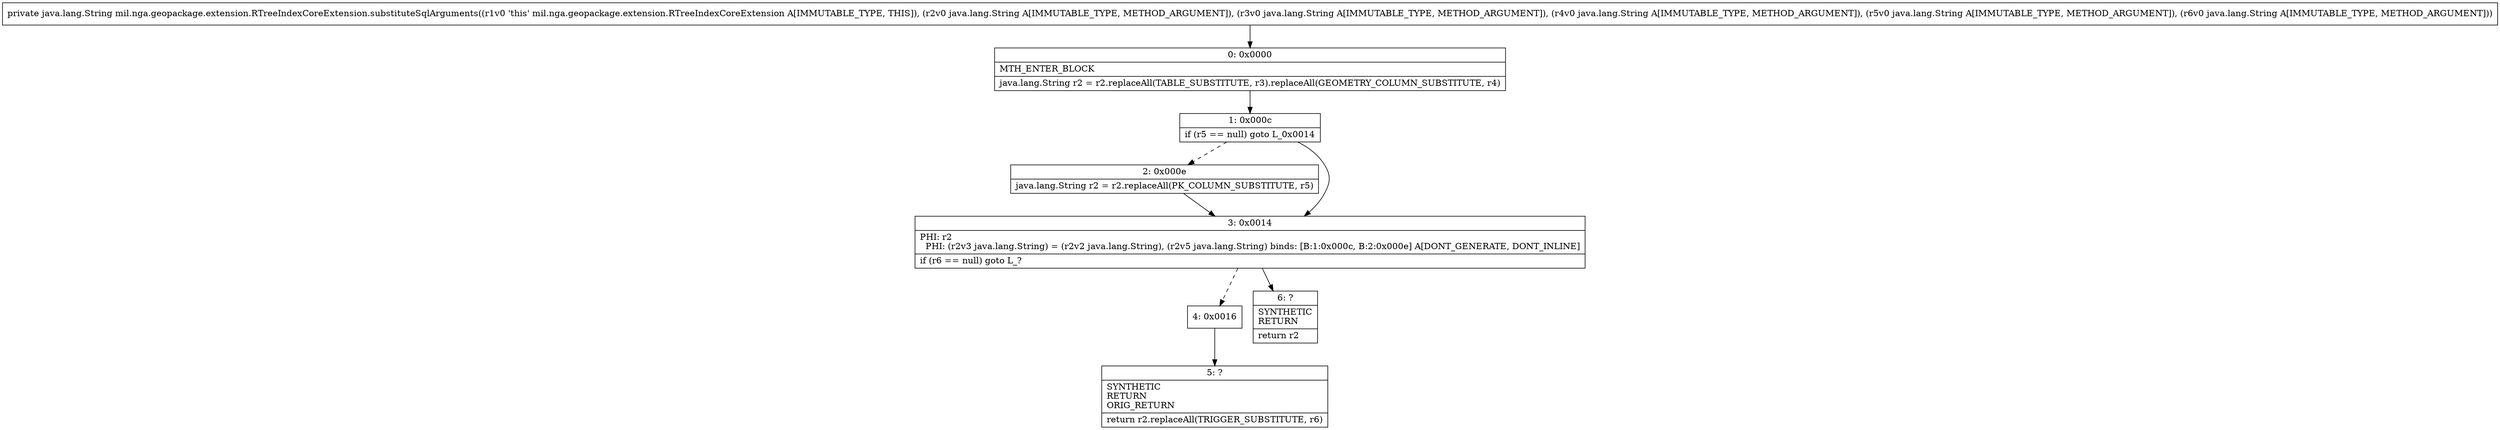 digraph "CFG formil.nga.geopackage.extension.RTreeIndexCoreExtension.substituteSqlArguments(Ljava\/lang\/String;Ljava\/lang\/String;Ljava\/lang\/String;Ljava\/lang\/String;Ljava\/lang\/String;)Ljava\/lang\/String;" {
Node_0 [shape=record,label="{0\:\ 0x0000|MTH_ENTER_BLOCK\l|java.lang.String r2 = r2.replaceAll(TABLE_SUBSTITUTE, r3).replaceAll(GEOMETRY_COLUMN_SUBSTITUTE, r4)\l}"];
Node_1 [shape=record,label="{1\:\ 0x000c|if (r5 == null) goto L_0x0014\l}"];
Node_2 [shape=record,label="{2\:\ 0x000e|java.lang.String r2 = r2.replaceAll(PK_COLUMN_SUBSTITUTE, r5)\l}"];
Node_3 [shape=record,label="{3\:\ 0x0014|PHI: r2 \l  PHI: (r2v3 java.lang.String) = (r2v2 java.lang.String), (r2v5 java.lang.String) binds: [B:1:0x000c, B:2:0x000e] A[DONT_GENERATE, DONT_INLINE]\l|if (r6 == null) goto L_?\l}"];
Node_4 [shape=record,label="{4\:\ 0x0016}"];
Node_5 [shape=record,label="{5\:\ ?|SYNTHETIC\lRETURN\lORIG_RETURN\l|return r2.replaceAll(TRIGGER_SUBSTITUTE, r6)\l}"];
Node_6 [shape=record,label="{6\:\ ?|SYNTHETIC\lRETURN\l|return r2\l}"];
MethodNode[shape=record,label="{private java.lang.String mil.nga.geopackage.extension.RTreeIndexCoreExtension.substituteSqlArguments((r1v0 'this' mil.nga.geopackage.extension.RTreeIndexCoreExtension A[IMMUTABLE_TYPE, THIS]), (r2v0 java.lang.String A[IMMUTABLE_TYPE, METHOD_ARGUMENT]), (r3v0 java.lang.String A[IMMUTABLE_TYPE, METHOD_ARGUMENT]), (r4v0 java.lang.String A[IMMUTABLE_TYPE, METHOD_ARGUMENT]), (r5v0 java.lang.String A[IMMUTABLE_TYPE, METHOD_ARGUMENT]), (r6v0 java.lang.String A[IMMUTABLE_TYPE, METHOD_ARGUMENT])) }"];
MethodNode -> Node_0;
Node_0 -> Node_1;
Node_1 -> Node_2[style=dashed];
Node_1 -> Node_3;
Node_2 -> Node_3;
Node_3 -> Node_4[style=dashed];
Node_3 -> Node_6;
Node_4 -> Node_5;
}

